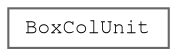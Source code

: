 digraph "Graphical Class Hierarchy"
{
 // LATEX_PDF_SIZE
  bgcolor="transparent";
  edge [fontname=FreeMono,fontsize=10,labelfontname=FreeMono,labelfontsize=10];
  node [fontname=FreeMono,fontsize=10,shape=box,height=0.2,width=0.4];
  rankdir="LR";
  Node0 [label="BoxColUnit",height=0.2,width=0.4,color="grey40", fillcolor="white", style="filled",URL="$struct_box_col_unit.html",tooltip=" "];
}
